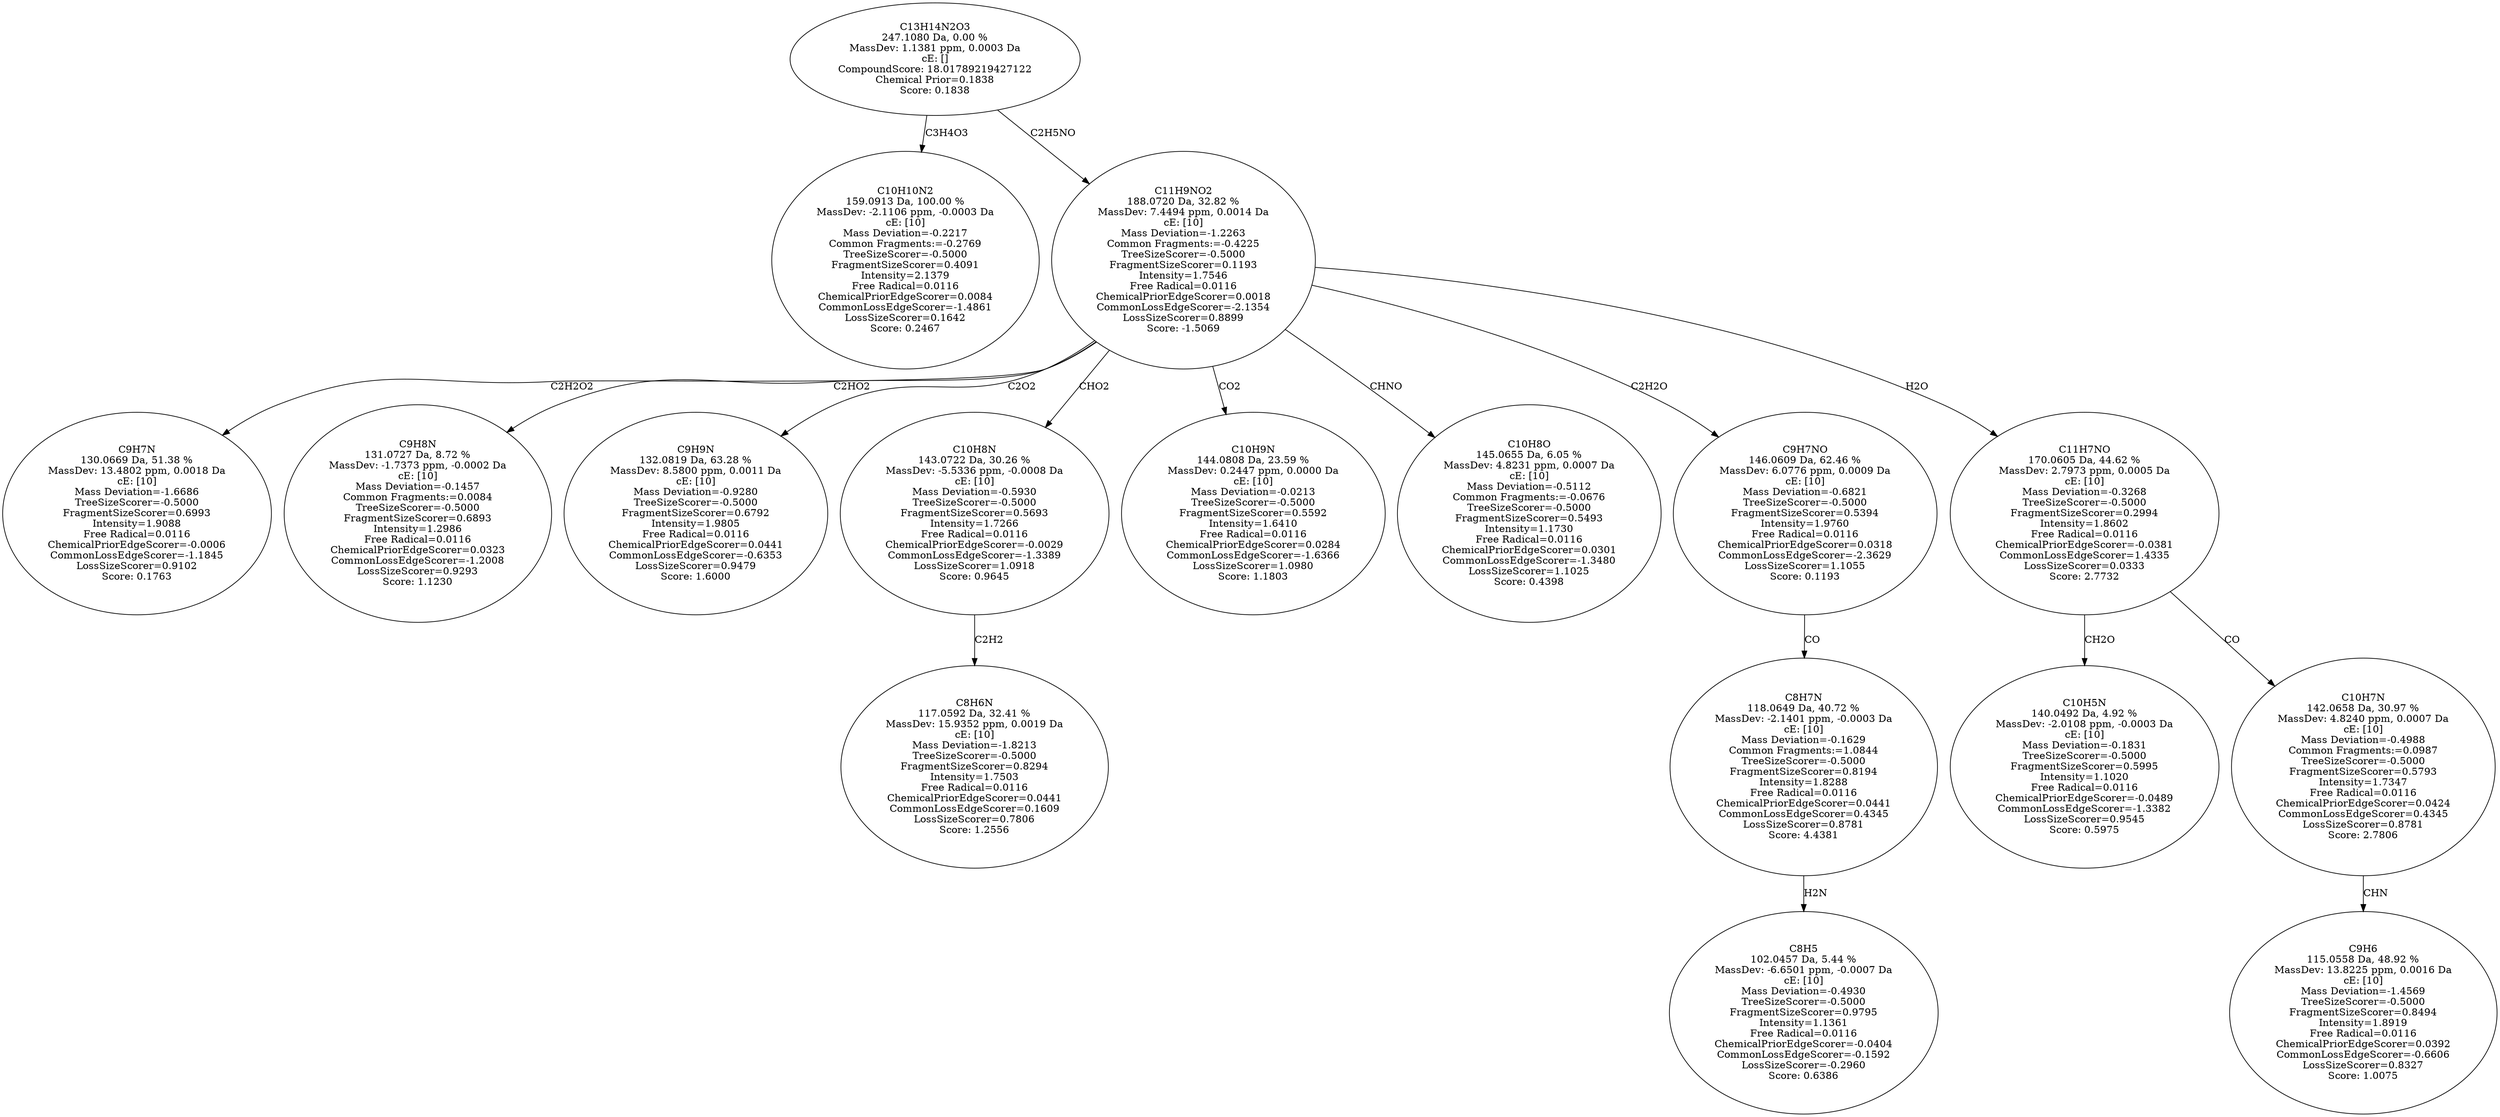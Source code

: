 strict digraph {
v1 [label="C10H10N2\n159.0913 Da, 100.00 %\nMassDev: -2.1106 ppm, -0.0003 Da\ncE: [10]\nMass Deviation=-0.2217\nCommon Fragments:=-0.2769\nTreeSizeScorer=-0.5000\nFragmentSizeScorer=0.4091\nIntensity=2.1379\nFree Radical=0.0116\nChemicalPriorEdgeScorer=0.0084\nCommonLossEdgeScorer=-1.4861\nLossSizeScorer=0.1642\nScore: 0.2467"];
v2 [label="C9H7N\n130.0669 Da, 51.38 %\nMassDev: 13.4802 ppm, 0.0018 Da\ncE: [10]\nMass Deviation=-1.6686\nTreeSizeScorer=-0.5000\nFragmentSizeScorer=0.6993\nIntensity=1.9088\nFree Radical=0.0116\nChemicalPriorEdgeScorer=-0.0006\nCommonLossEdgeScorer=-1.1845\nLossSizeScorer=0.9102\nScore: 0.1763"];
v3 [label="C9H8N\n131.0727 Da, 8.72 %\nMassDev: -1.7373 ppm, -0.0002 Da\ncE: [10]\nMass Deviation=-0.1457\nCommon Fragments:=0.0084\nTreeSizeScorer=-0.5000\nFragmentSizeScorer=0.6893\nIntensity=1.2986\nFree Radical=0.0116\nChemicalPriorEdgeScorer=0.0323\nCommonLossEdgeScorer=-1.2008\nLossSizeScorer=0.9293\nScore: 1.1230"];
v4 [label="C9H9N\n132.0819 Da, 63.28 %\nMassDev: 8.5800 ppm, 0.0011 Da\ncE: [10]\nMass Deviation=-0.9280\nTreeSizeScorer=-0.5000\nFragmentSizeScorer=0.6792\nIntensity=1.9805\nFree Radical=0.0116\nChemicalPriorEdgeScorer=0.0441\nCommonLossEdgeScorer=-0.6353\nLossSizeScorer=0.9479\nScore: 1.6000"];
v5 [label="C8H6N\n117.0592 Da, 32.41 %\nMassDev: 15.9352 ppm, 0.0019 Da\ncE: [10]\nMass Deviation=-1.8213\nTreeSizeScorer=-0.5000\nFragmentSizeScorer=0.8294\nIntensity=1.7503\nFree Radical=0.0116\nChemicalPriorEdgeScorer=0.0441\nCommonLossEdgeScorer=0.1609\nLossSizeScorer=0.7806\nScore: 1.2556"];
v6 [label="C10H8N\n143.0722 Da, 30.26 %\nMassDev: -5.5336 ppm, -0.0008 Da\ncE: [10]\nMass Deviation=-0.5930\nTreeSizeScorer=-0.5000\nFragmentSizeScorer=0.5693\nIntensity=1.7266\nFree Radical=0.0116\nChemicalPriorEdgeScorer=-0.0029\nCommonLossEdgeScorer=-1.3389\nLossSizeScorer=1.0918\nScore: 0.9645"];
v7 [label="C10H9N\n144.0808 Da, 23.59 %\nMassDev: 0.2447 ppm, 0.0000 Da\ncE: [10]\nMass Deviation=-0.0213\nTreeSizeScorer=-0.5000\nFragmentSizeScorer=0.5592\nIntensity=1.6410\nFree Radical=0.0116\nChemicalPriorEdgeScorer=0.0284\nCommonLossEdgeScorer=-1.6366\nLossSizeScorer=1.0980\nScore: 1.1803"];
v8 [label="C10H8O\n145.0655 Da, 6.05 %\nMassDev: 4.8231 ppm, 0.0007 Da\ncE: [10]\nMass Deviation=-0.5112\nCommon Fragments:=-0.0676\nTreeSizeScorer=-0.5000\nFragmentSizeScorer=0.5493\nIntensity=1.1730\nFree Radical=0.0116\nChemicalPriorEdgeScorer=0.0301\nCommonLossEdgeScorer=-1.3480\nLossSizeScorer=1.1025\nScore: 0.4398"];
v9 [label="C8H5\n102.0457 Da, 5.44 %\nMassDev: -6.6501 ppm, -0.0007 Da\ncE: [10]\nMass Deviation=-0.4930\nTreeSizeScorer=-0.5000\nFragmentSizeScorer=0.9795\nIntensity=1.1361\nFree Radical=0.0116\nChemicalPriorEdgeScorer=-0.0404\nCommonLossEdgeScorer=-0.1592\nLossSizeScorer=-0.2960\nScore: 0.6386"];
v10 [label="C8H7N\n118.0649 Da, 40.72 %\nMassDev: -2.1401 ppm, -0.0003 Da\ncE: [10]\nMass Deviation=-0.1629\nCommon Fragments:=1.0844\nTreeSizeScorer=-0.5000\nFragmentSizeScorer=0.8194\nIntensity=1.8288\nFree Radical=0.0116\nChemicalPriorEdgeScorer=0.0441\nCommonLossEdgeScorer=0.4345\nLossSizeScorer=0.8781\nScore: 4.4381"];
v11 [label="C9H7NO\n146.0609 Da, 62.46 %\nMassDev: 6.0776 ppm, 0.0009 Da\ncE: [10]\nMass Deviation=-0.6821\nTreeSizeScorer=-0.5000\nFragmentSizeScorer=0.5394\nIntensity=1.9760\nFree Radical=0.0116\nChemicalPriorEdgeScorer=0.0318\nCommonLossEdgeScorer=-2.3629\nLossSizeScorer=1.1055\nScore: 0.1193"];
v12 [label="C10H5N\n140.0492 Da, 4.92 %\nMassDev: -2.0108 ppm, -0.0003 Da\ncE: [10]\nMass Deviation=-0.1831\nTreeSizeScorer=-0.5000\nFragmentSizeScorer=0.5995\nIntensity=1.1020\nFree Radical=0.0116\nChemicalPriorEdgeScorer=-0.0489\nCommonLossEdgeScorer=-1.3382\nLossSizeScorer=0.9545\nScore: 0.5975"];
v13 [label="C9H6\n115.0558 Da, 48.92 %\nMassDev: 13.8225 ppm, 0.0016 Da\ncE: [10]\nMass Deviation=-1.4569\nTreeSizeScorer=-0.5000\nFragmentSizeScorer=0.8494\nIntensity=1.8919\nFree Radical=0.0116\nChemicalPriorEdgeScorer=0.0392\nCommonLossEdgeScorer=-0.6606\nLossSizeScorer=0.8327\nScore: 1.0075"];
v14 [label="C10H7N\n142.0658 Da, 30.97 %\nMassDev: 4.8240 ppm, 0.0007 Da\ncE: [10]\nMass Deviation=-0.4988\nCommon Fragments:=0.0987\nTreeSizeScorer=-0.5000\nFragmentSizeScorer=0.5793\nIntensity=1.7347\nFree Radical=0.0116\nChemicalPriorEdgeScorer=0.0424\nCommonLossEdgeScorer=0.4345\nLossSizeScorer=0.8781\nScore: 2.7806"];
v15 [label="C11H7NO\n170.0605 Da, 44.62 %\nMassDev: 2.7973 ppm, 0.0005 Da\ncE: [10]\nMass Deviation=-0.3268\nTreeSizeScorer=-0.5000\nFragmentSizeScorer=0.2994\nIntensity=1.8602\nFree Radical=0.0116\nChemicalPriorEdgeScorer=-0.0381\nCommonLossEdgeScorer=1.4335\nLossSizeScorer=0.0333\nScore: 2.7732"];
v16 [label="C11H9NO2\n188.0720 Da, 32.82 %\nMassDev: 7.4494 ppm, 0.0014 Da\ncE: [10]\nMass Deviation=-1.2263\nCommon Fragments:=-0.4225\nTreeSizeScorer=-0.5000\nFragmentSizeScorer=0.1193\nIntensity=1.7546\nFree Radical=0.0116\nChemicalPriorEdgeScorer=0.0018\nCommonLossEdgeScorer=-2.1354\nLossSizeScorer=0.8899\nScore: -1.5069"];
v17 [label="C13H14N2O3\n247.1080 Da, 0.00 %\nMassDev: 1.1381 ppm, 0.0003 Da\ncE: []\nCompoundScore: 18.01789219427122\nChemical Prior=0.1838\nScore: 0.1838"];
v17 -> v1 [label="C3H4O3"];
v16 -> v2 [label="C2H2O2"];
v16 -> v3 [label="C2HO2"];
v16 -> v4 [label="C2O2"];
v6 -> v5 [label="C2H2"];
v16 -> v6 [label="CHO2"];
v16 -> v7 [label="CO2"];
v16 -> v8 [label="CHNO"];
v10 -> v9 [label="H2N"];
v11 -> v10 [label="CO"];
v16 -> v11 [label="C2H2O"];
v15 -> v12 [label="CH2O"];
v14 -> v13 [label="CHN"];
v15 -> v14 [label="CO"];
v16 -> v15 [label="H2O"];
v17 -> v16 [label="C2H5NO"];
}